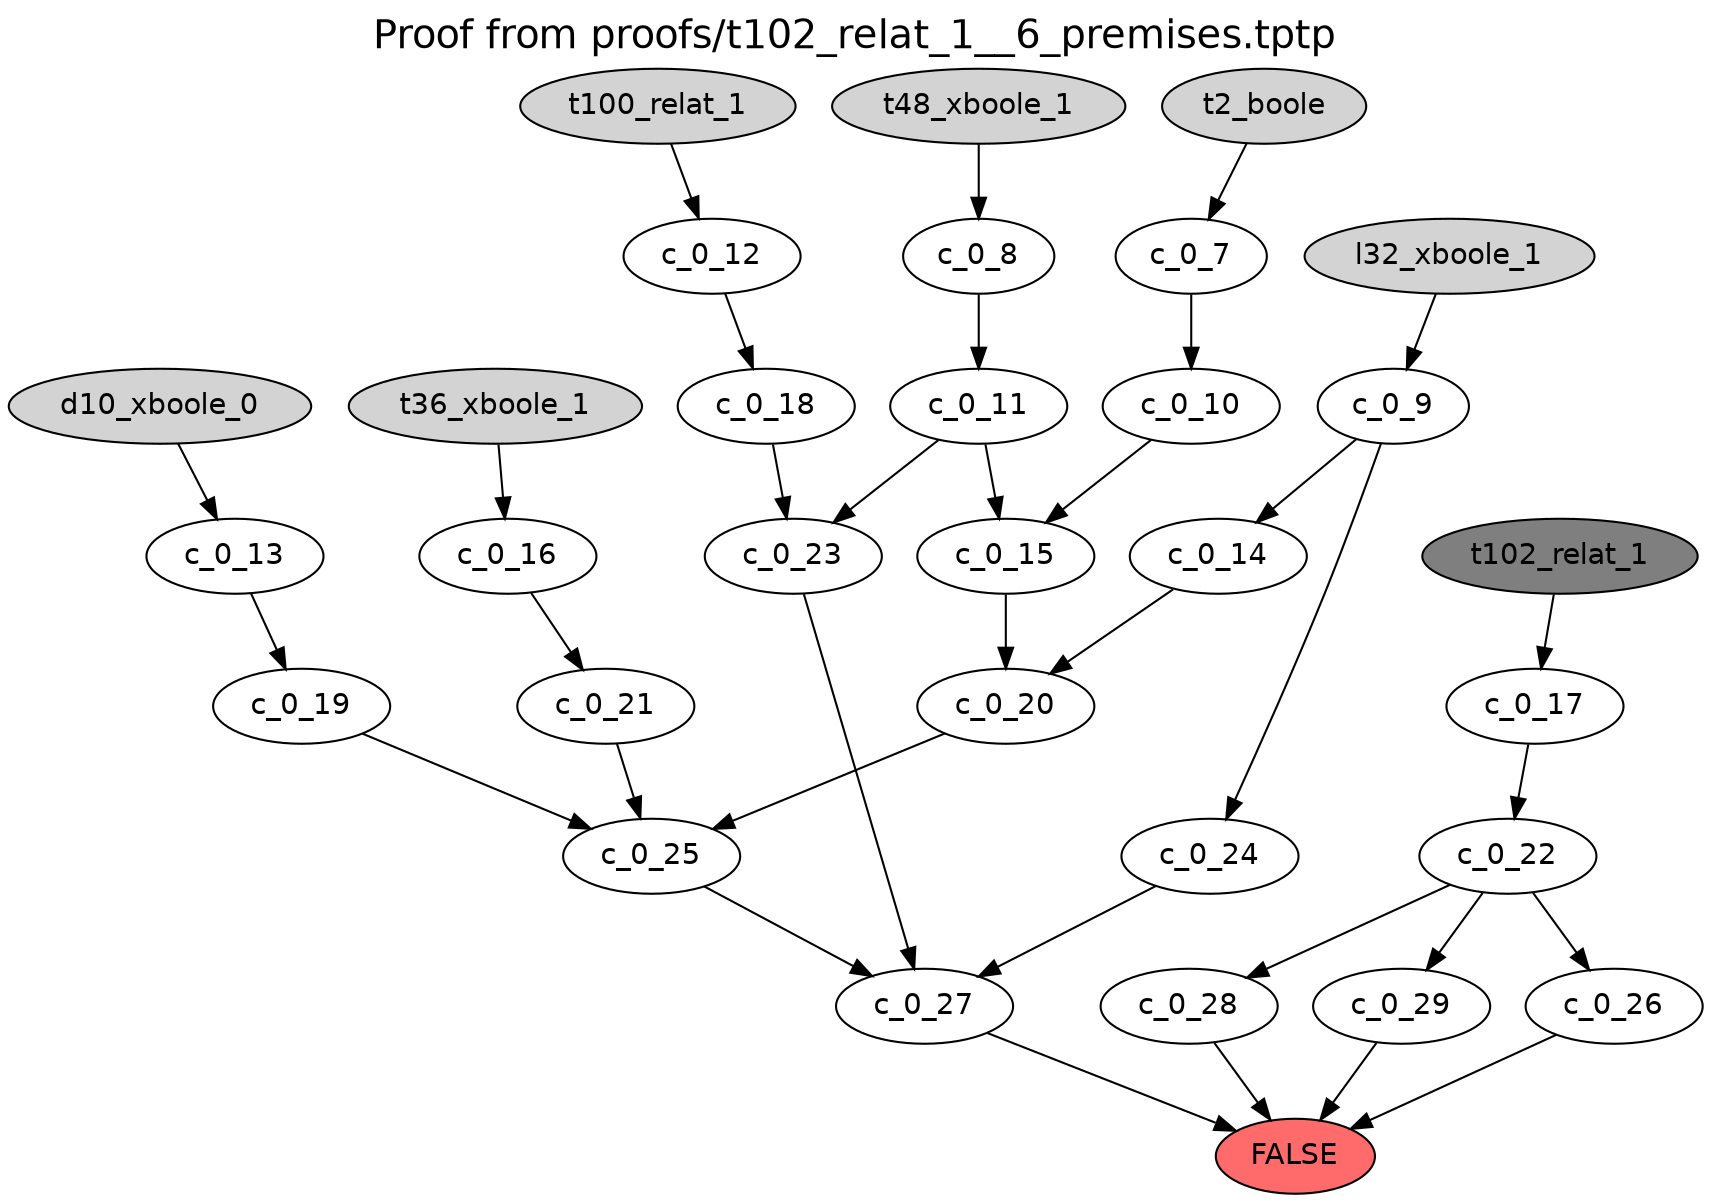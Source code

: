 digraph {
label="Proof from proofs/t102_relat_1__6_premises.tptp"
labelloc="t"
graph [fontname = "helvetica", fontsize=19]
node [fontname = "helvetica"]
edge [fontname = "helvetica"]
FALSE [style=filled fillcolor=indianred1]
t2_boole [style=filled]
t48_xboole_1 [style=filled]
l32_xboole_1 [style=filled]
t100_relat_1 [style=filled]
d10_xboole_0 [style=filled]
t36_xboole_1 [style=filled]
t102_relat_1 [style=filled fillcolor=grey50]
"c_0_9" -> "c_0_24"
"t100_relat_1" -> "c_0_12"
"l32_xboole_1" -> "c_0_9"
"c_0_19" -> "c_0_25"
"c_0_24" -> "c_0_27"
"c_0_20" -> "c_0_25"
"c_0_29" -> "FALSE"
"c_0_11" -> "c_0_15"
"c_0_11" -> "c_0_23"
"c_0_22" -> "c_0_26"
"t2_boole" -> "c_0_7"
"c_0_26" -> "FALSE"
"t36_xboole_1" -> "c_0_16"
"c_0_22" -> "c_0_28"
"c_0_15" -> "c_0_20"
"t102_relat_1" -> "c_0_17"
"c_0_10" -> "c_0_15"
"c_0_16" -> "c_0_21"
"c_0_18" -> "c_0_23"
"d10_xboole_0" -> "c_0_13"
"c_0_7" -> "c_0_10"
"c_0_22" -> "c_0_29"
"c_0_12" -> "c_0_18"
"c_0_13" -> "c_0_19"
"c_0_28" -> "FALSE"
"c_0_27" -> "FALSE"
"c_0_23" -> "c_0_27"
"t48_xboole_1" -> "c_0_8"
"c_0_14" -> "c_0_20"
"c_0_9" -> "c_0_14"
"c_0_17" -> "c_0_22"
"c_0_25" -> "c_0_27"
"c_0_21" -> "c_0_25"
"c_0_8" -> "c_0_11"
}

